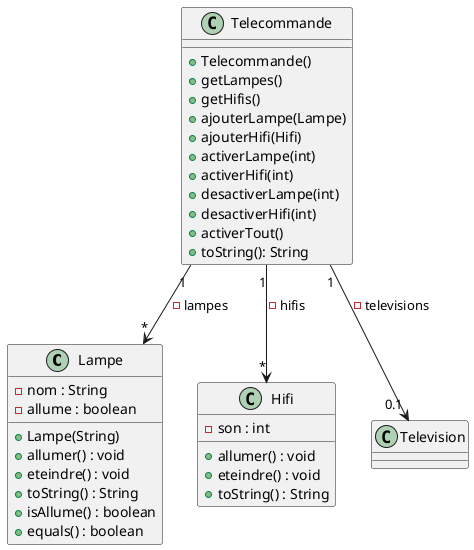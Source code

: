 @startuml
'''classes
class Lampe{
-nom : String
-allume : boolean
+Lampe(String)
+allumer() : void
+eteindre() : void
+toString() : String
+isAllume() : boolean
+equals() : boolean
}

class Telecommande{
+ Telecommande()
+ getLampes()
+ getHifis()
+ ajouterLampe(Lampe)
+ ajouterHifi(Hifi)
+ activerLampe(int)
+ activerHifi(int)
+ desactiverLampe(int)
+ desactiverHifi(int)
+ activerTout()
+ toString(): String
}

class Hifi{
-son : int
+allumer() : void
+eteindre() : void
+toString() : String
}

class Television{

}

'''relations
Telecommande "1" --> "*"Lampe: -lampes
Telecommande "1" --> "*"Hifi: -hifis
Telecommande "1" --> "0.1"Television: -televisions
@enduml